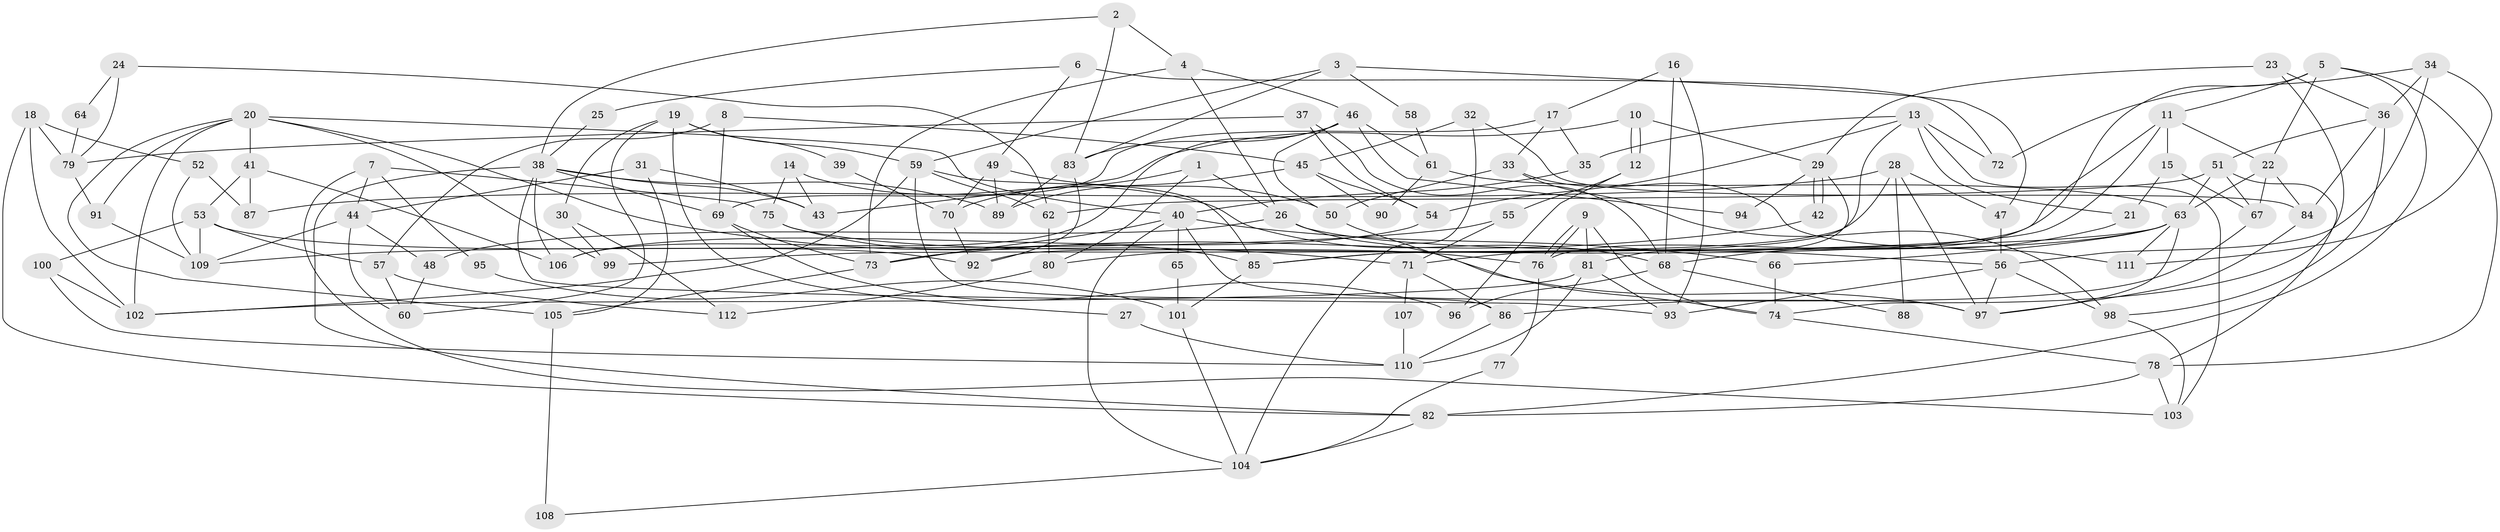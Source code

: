 // coarse degree distribution, {4: 0.31645569620253167, 7: 0.08860759493670886, 5: 0.17721518987341772, 2: 0.11392405063291139, 3: 0.1518987341772152, 6: 0.08860759493670886, 11: 0.012658227848101266, 8: 0.02531645569620253, 10: 0.02531645569620253}
// Generated by graph-tools (version 1.1) at 2025/37/03/04/25 23:37:09]
// undirected, 112 vertices, 224 edges
graph export_dot {
  node [color=gray90,style=filled];
  1;
  2;
  3;
  4;
  5;
  6;
  7;
  8;
  9;
  10;
  11;
  12;
  13;
  14;
  15;
  16;
  17;
  18;
  19;
  20;
  21;
  22;
  23;
  24;
  25;
  26;
  27;
  28;
  29;
  30;
  31;
  32;
  33;
  34;
  35;
  36;
  37;
  38;
  39;
  40;
  41;
  42;
  43;
  44;
  45;
  46;
  47;
  48;
  49;
  50;
  51;
  52;
  53;
  54;
  55;
  56;
  57;
  58;
  59;
  60;
  61;
  62;
  63;
  64;
  65;
  66;
  67;
  68;
  69;
  70;
  71;
  72;
  73;
  74;
  75;
  76;
  77;
  78;
  79;
  80;
  81;
  82;
  83;
  84;
  85;
  86;
  87;
  88;
  89;
  90;
  91;
  92;
  93;
  94;
  95;
  96;
  97;
  98;
  99;
  100;
  101;
  102;
  103;
  104;
  105;
  106;
  107;
  108;
  109;
  110;
  111;
  112;
  1 -- 80;
  1 -- 26;
  1 -- 70;
  2 -- 83;
  2 -- 38;
  2 -- 4;
  3 -- 59;
  3 -- 83;
  3 -- 47;
  3 -- 58;
  4 -- 73;
  4 -- 26;
  4 -- 46;
  5 -- 22;
  5 -- 78;
  5 -- 11;
  5 -- 76;
  5 -- 82;
  6 -- 72;
  6 -- 49;
  6 -- 25;
  7 -- 75;
  7 -- 44;
  7 -- 95;
  7 -- 103;
  8 -- 57;
  8 -- 45;
  8 -- 69;
  9 -- 76;
  9 -- 76;
  9 -- 74;
  9 -- 81;
  10 -- 29;
  10 -- 12;
  10 -- 12;
  10 -- 43;
  11 -- 22;
  11 -- 15;
  11 -- 85;
  11 -- 92;
  12 -- 96;
  12 -- 55;
  13 -- 103;
  13 -- 35;
  13 -- 21;
  13 -- 54;
  13 -- 72;
  13 -- 85;
  14 -- 75;
  14 -- 43;
  14 -- 68;
  15 -- 67;
  15 -- 21;
  16 -- 93;
  16 -- 68;
  16 -- 17;
  17 -- 69;
  17 -- 33;
  17 -- 35;
  18 -- 82;
  18 -- 79;
  18 -- 52;
  18 -- 102;
  19 -- 60;
  19 -- 59;
  19 -- 27;
  19 -- 30;
  19 -- 39;
  20 -- 102;
  20 -- 71;
  20 -- 40;
  20 -- 41;
  20 -- 91;
  20 -- 99;
  20 -- 105;
  21 -- 68;
  22 -- 63;
  22 -- 84;
  22 -- 67;
  23 -- 74;
  23 -- 29;
  23 -- 36;
  24 -- 79;
  24 -- 62;
  24 -- 64;
  25 -- 38;
  26 -- 97;
  26 -- 48;
  26 -- 56;
  27 -- 110;
  28 -- 87;
  28 -- 47;
  28 -- 80;
  28 -- 88;
  28 -- 97;
  29 -- 42;
  29 -- 42;
  29 -- 81;
  29 -- 94;
  30 -- 99;
  30 -- 112;
  31 -- 43;
  31 -- 105;
  31 -- 44;
  32 -- 104;
  32 -- 84;
  32 -- 45;
  33 -- 98;
  33 -- 50;
  33 -- 111;
  34 -- 111;
  34 -- 56;
  34 -- 36;
  34 -- 72;
  35 -- 40;
  36 -- 51;
  36 -- 84;
  36 -- 98;
  37 -- 68;
  37 -- 54;
  37 -- 79;
  38 -- 106;
  38 -- 93;
  38 -- 43;
  38 -- 69;
  38 -- 82;
  38 -- 89;
  39 -- 70;
  40 -- 97;
  40 -- 65;
  40 -- 66;
  40 -- 73;
  40 -- 104;
  41 -- 106;
  41 -- 53;
  41 -- 87;
  42 -- 73;
  44 -- 48;
  44 -- 60;
  44 -- 109;
  45 -- 89;
  45 -- 54;
  45 -- 90;
  46 -- 50;
  46 -- 61;
  46 -- 83;
  46 -- 94;
  46 -- 106;
  47 -- 56;
  48 -- 60;
  49 -- 70;
  49 -- 89;
  49 -- 50;
  50 -- 74;
  51 -- 78;
  51 -- 62;
  51 -- 63;
  51 -- 67;
  52 -- 109;
  52 -- 87;
  53 -- 100;
  53 -- 57;
  53 -- 92;
  53 -- 109;
  54 -- 106;
  55 -- 109;
  55 -- 71;
  56 -- 98;
  56 -- 93;
  56 -- 97;
  57 -- 112;
  57 -- 60;
  58 -- 61;
  59 -- 86;
  59 -- 85;
  59 -- 62;
  59 -- 102;
  61 -- 63;
  61 -- 90;
  62 -- 80;
  63 -- 97;
  63 -- 66;
  63 -- 71;
  63 -- 99;
  63 -- 111;
  64 -- 79;
  65 -- 101;
  66 -- 74;
  67 -- 86;
  68 -- 88;
  68 -- 96;
  69 -- 73;
  69 -- 96;
  70 -- 92;
  71 -- 86;
  71 -- 107;
  73 -- 105;
  74 -- 78;
  75 -- 76;
  75 -- 85;
  76 -- 77;
  77 -- 104;
  78 -- 82;
  78 -- 103;
  79 -- 91;
  80 -- 112;
  81 -- 102;
  81 -- 93;
  81 -- 110;
  82 -- 104;
  83 -- 92;
  83 -- 89;
  84 -- 97;
  85 -- 101;
  86 -- 110;
  91 -- 109;
  95 -- 101;
  98 -- 103;
  100 -- 110;
  100 -- 102;
  101 -- 104;
  104 -- 108;
  105 -- 108;
  107 -- 110;
}
